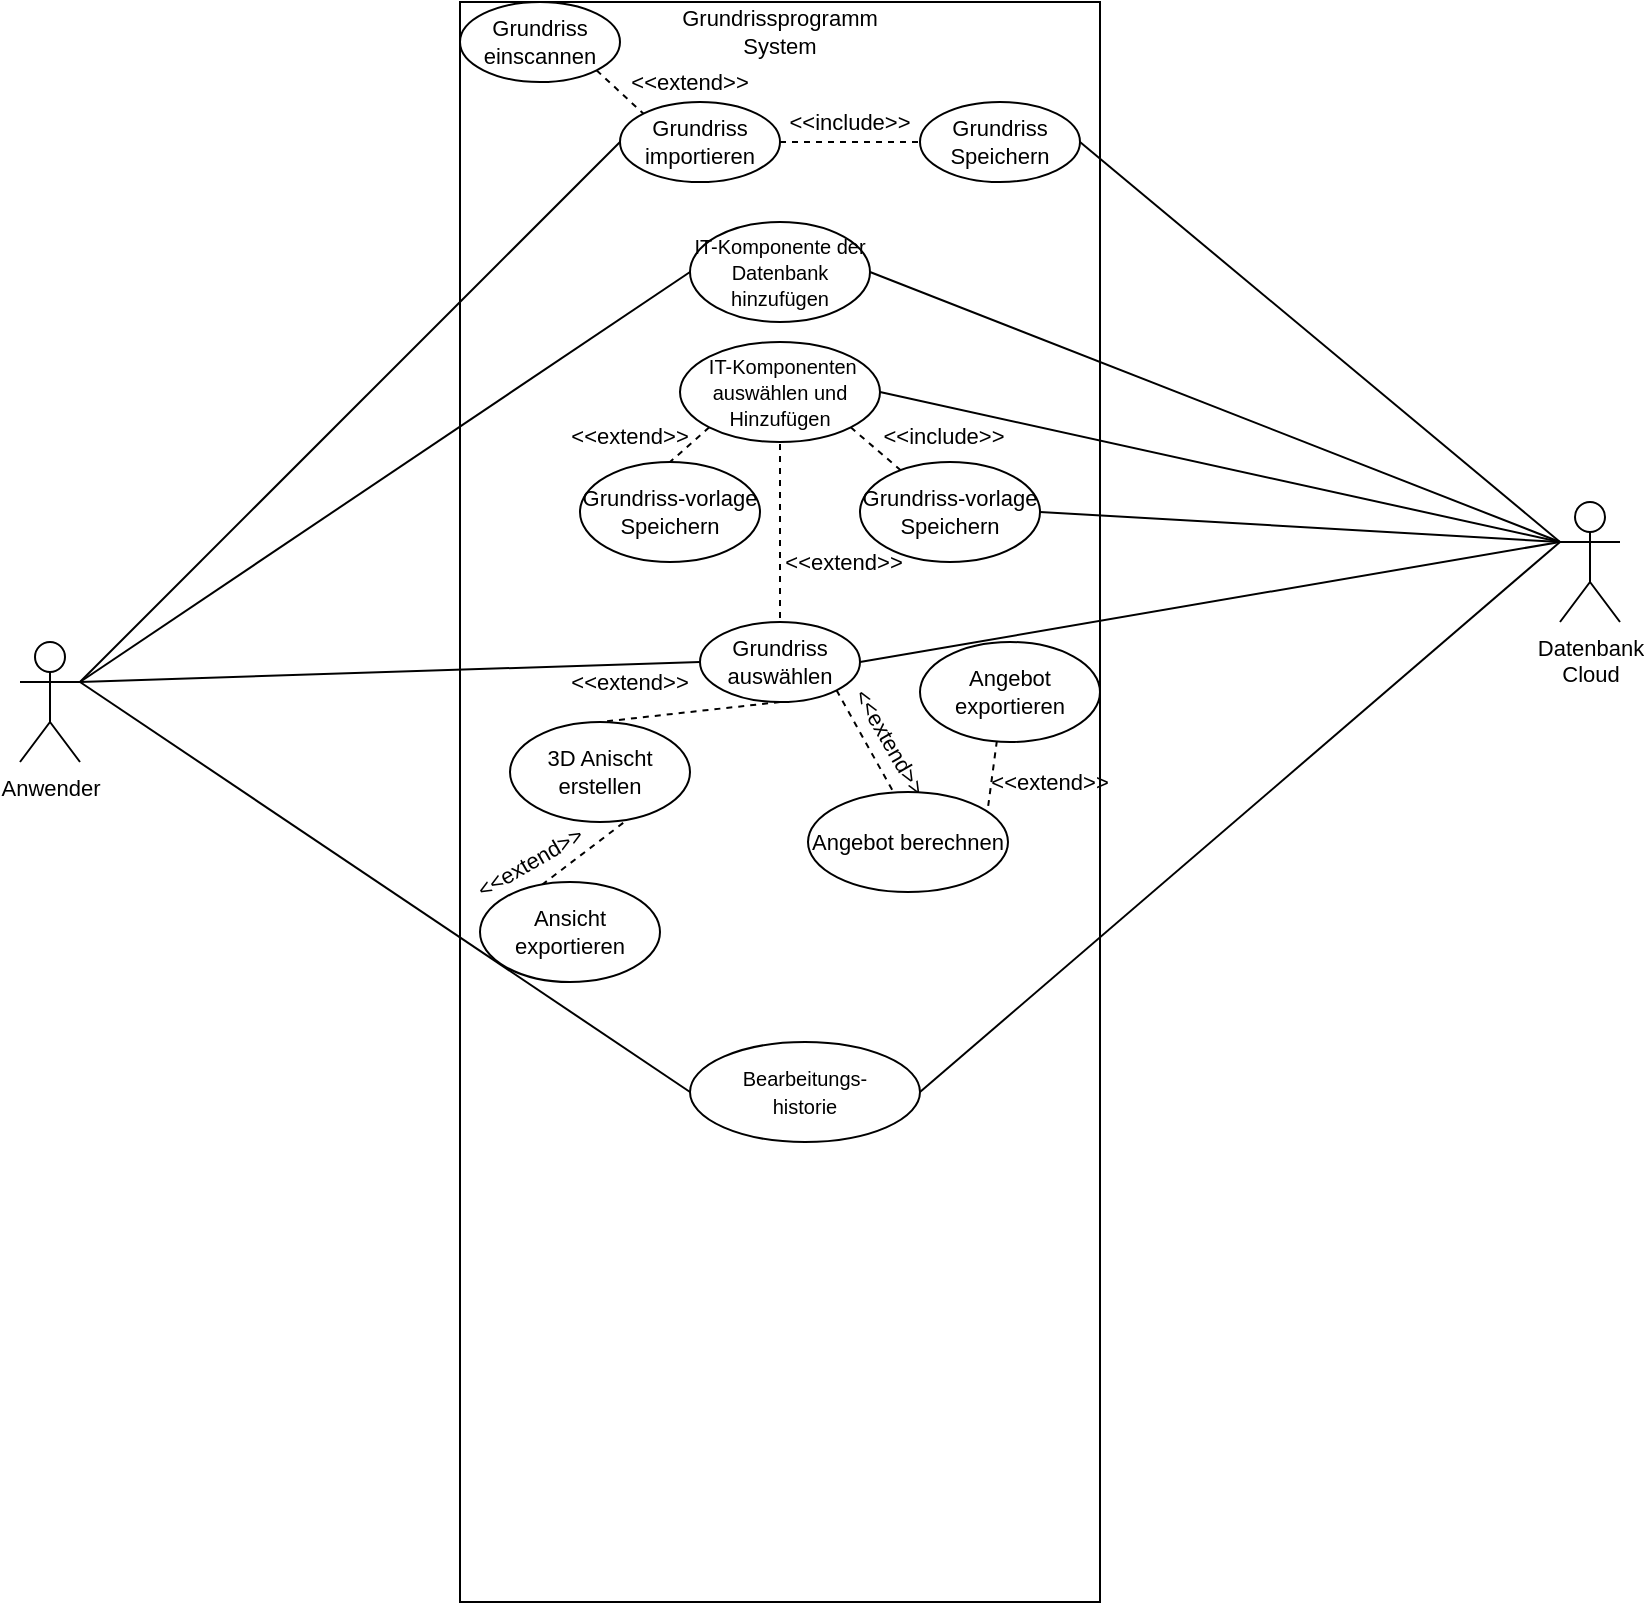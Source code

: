 <mxfile version="20.3.7" type="device"><diagram id="wTgCsYYhqc09xOb9kt58" name="Seite-1"><mxGraphModel dx="1422" dy="791" grid="1" gridSize="10" guides="1" tooltips="1" connect="1" arrows="1" fold="1" page="1" pageScale="1" pageWidth="827" pageHeight="1169" math="0" shadow="0"><root><mxCell id="0"/><mxCell id="1" parent="0"/><mxCell id="bGFiEyRxaizp5B6XXYWN-1" value="" style="rounded=0;whiteSpace=wrap;html=1;fontSize=11;" vertex="1" parent="1"><mxGeometry x="240" y="120" width="320" height="800" as="geometry"/></mxCell><mxCell id="bGFiEyRxaizp5B6XXYWN-2" value="Grundrissprogramm System" style="text;html=1;strokeColor=none;fillColor=none;align=center;verticalAlign=middle;whiteSpace=wrap;rounded=0;fontSize=11;" vertex="1" parent="1"><mxGeometry x="370" y="120" width="60" height="30" as="geometry"/></mxCell><mxCell id="bGFiEyRxaizp5B6XXYWN-6" style="rounded=0;orthogonalLoop=1;jettySize=auto;html=1;exitX=1;exitY=0.333;exitDx=0;exitDy=0;exitPerimeter=0;entryX=0;entryY=0.5;entryDx=0;entryDy=0;endArrow=none;endFill=0;fontSize=11;" edge="1" parent="1" source="bGFiEyRxaizp5B6XXYWN-3" target="bGFiEyRxaizp5B6XXYWN-5"><mxGeometry relative="1" as="geometry"/></mxCell><mxCell id="bGFiEyRxaizp5B6XXYWN-18" style="edgeStyle=none;rounded=0;orthogonalLoop=1;jettySize=auto;html=1;exitX=1;exitY=0.333;exitDx=0;exitDy=0;exitPerimeter=0;entryX=0;entryY=0.5;entryDx=0;entryDy=0;fontSize=11;endArrow=none;endFill=0;" edge="1" parent="1" source="bGFiEyRxaizp5B6XXYWN-3" target="bGFiEyRxaizp5B6XXYWN-17"><mxGeometry relative="1" as="geometry"/></mxCell><mxCell id="bGFiEyRxaizp5B6XXYWN-30" style="edgeStyle=none;rounded=0;orthogonalLoop=1;jettySize=auto;html=1;exitX=1;exitY=0.333;exitDx=0;exitDy=0;exitPerimeter=0;entryX=0;entryY=0.5;entryDx=0;entryDy=0;fontSize=10;endArrow=none;endFill=0;" edge="1" parent="1" source="bGFiEyRxaizp5B6XXYWN-3" target="bGFiEyRxaizp5B6XXYWN-29"><mxGeometry relative="1" as="geometry"/></mxCell><mxCell id="bGFiEyRxaizp5B6XXYWN-53" style="edgeStyle=none;rounded=0;orthogonalLoop=1;jettySize=auto;html=1;exitX=1;exitY=0.333;exitDx=0;exitDy=0;exitPerimeter=0;entryX=0;entryY=0.5;entryDx=0;entryDy=0;fontSize=10;endArrow=none;endFill=0;" edge="1" parent="1" source="bGFiEyRxaizp5B6XXYWN-3" target="bGFiEyRxaizp5B6XXYWN-52"><mxGeometry relative="1" as="geometry"/></mxCell><mxCell id="bGFiEyRxaizp5B6XXYWN-3" value="Anwender" style="shape=umlActor;verticalLabelPosition=bottom;verticalAlign=top;html=1;outlineConnect=0;fontSize=11;" vertex="1" parent="1"><mxGeometry x="20" y="440" width="30" height="60" as="geometry"/></mxCell><mxCell id="bGFiEyRxaizp5B6XXYWN-22" style="edgeStyle=none;rounded=0;orthogonalLoop=1;jettySize=auto;html=1;exitX=0;exitY=0.333;exitDx=0;exitDy=0;exitPerimeter=0;entryX=1;entryY=0.5;entryDx=0;entryDy=0;fontSize=10;endArrow=none;endFill=0;" edge="1" parent="1" source="bGFiEyRxaizp5B6XXYWN-4" target="bGFiEyRxaizp5B6XXYWN-20"><mxGeometry relative="1" as="geometry"/></mxCell><mxCell id="bGFiEyRxaizp5B6XXYWN-4" value="&lt;div&gt;Datenbank&lt;/div&gt;&lt;div&gt;Cloud&lt;br&gt;&lt;/div&gt;" style="shape=umlActor;verticalLabelPosition=bottom;verticalAlign=top;html=1;outlineConnect=0;fontSize=11;" vertex="1" parent="1"><mxGeometry x="790" y="370" width="30" height="60" as="geometry"/></mxCell><mxCell id="bGFiEyRxaizp5B6XXYWN-9" style="edgeStyle=none;rounded=0;orthogonalLoop=1;jettySize=auto;html=1;exitX=1;exitY=0.5;exitDx=0;exitDy=0;entryX=0;entryY=0.5;entryDx=0;entryDy=0;endArrow=none;endFill=0;dashed=1;fontSize=11;" edge="1" parent="1" source="bGFiEyRxaizp5B6XXYWN-5" target="bGFiEyRxaizp5B6XXYWN-8"><mxGeometry relative="1" as="geometry"/></mxCell><mxCell id="bGFiEyRxaizp5B6XXYWN-5" value="Grundriss importieren" style="ellipse;whiteSpace=wrap;html=1;fontSize=11;" vertex="1" parent="1"><mxGeometry x="320" y="170" width="80" height="40" as="geometry"/></mxCell><mxCell id="bGFiEyRxaizp5B6XXYWN-10" style="edgeStyle=none;rounded=0;orthogonalLoop=1;jettySize=auto;html=1;exitX=1;exitY=0.5;exitDx=0;exitDy=0;entryX=0;entryY=0.333;entryDx=0;entryDy=0;entryPerimeter=0;endArrow=none;endFill=0;fontSize=11;" edge="1" parent="1" source="bGFiEyRxaizp5B6XXYWN-8" target="bGFiEyRxaizp5B6XXYWN-4"><mxGeometry relative="1" as="geometry"/></mxCell><mxCell id="bGFiEyRxaizp5B6XXYWN-8" value="Grundriss Speichern" style="ellipse;whiteSpace=wrap;html=1;fontSize=11;" vertex="1" parent="1"><mxGeometry x="470" y="170" width="80" height="40" as="geometry"/></mxCell><mxCell id="bGFiEyRxaizp5B6XXYWN-11" value="&amp;lt;&amp;lt;include&amp;gt;&amp;gt;" style="text;html=1;strokeColor=none;fillColor=none;align=center;verticalAlign=middle;whiteSpace=wrap;rounded=0;fontSize=11;" vertex="1" parent="1"><mxGeometry x="410" y="170" width="50" height="20" as="geometry"/></mxCell><mxCell id="bGFiEyRxaizp5B6XXYWN-14" style="edgeStyle=none;rounded=0;orthogonalLoop=1;jettySize=auto;html=1;exitX=1;exitY=1;exitDx=0;exitDy=0;entryX=0;entryY=0;entryDx=0;entryDy=0;dashed=1;endArrow=none;endFill=0;fontSize=11;" edge="1" parent="1" source="bGFiEyRxaizp5B6XXYWN-13" target="bGFiEyRxaizp5B6XXYWN-5"><mxGeometry relative="1" as="geometry"/></mxCell><mxCell id="bGFiEyRxaizp5B6XXYWN-13" value="Grundriss einscannen" style="ellipse;whiteSpace=wrap;html=1;fontSize=11;" vertex="1" parent="1"><mxGeometry x="240" y="120" width="80" height="40" as="geometry"/></mxCell><mxCell id="bGFiEyRxaizp5B6XXYWN-15" value="&amp;lt;&amp;lt;extend&amp;gt;&amp;gt;" style="text;html=1;strokeColor=none;fillColor=none;align=center;verticalAlign=middle;whiteSpace=wrap;rounded=0;fontSize=11;" vertex="1" parent="1"><mxGeometry x="330" y="150" width="50" height="20" as="geometry"/></mxCell><mxCell id="bGFiEyRxaizp5B6XXYWN-19" style="edgeStyle=none;rounded=0;orthogonalLoop=1;jettySize=auto;html=1;exitX=1;exitY=0.5;exitDx=0;exitDy=0;entryX=0;entryY=0.333;entryDx=0;entryDy=0;entryPerimeter=0;fontSize=11;endArrow=none;endFill=0;" edge="1" parent="1" source="bGFiEyRxaizp5B6XXYWN-17" target="bGFiEyRxaizp5B6XXYWN-4"><mxGeometry relative="1" as="geometry"/></mxCell><mxCell id="bGFiEyRxaizp5B6XXYWN-27" style="edgeStyle=none;rounded=0;orthogonalLoop=1;jettySize=auto;html=1;exitX=0.5;exitY=1;exitDx=0;exitDy=0;entryX=0.5;entryY=0;entryDx=0;entryDy=0;dashed=1;fontSize=10;endArrow=none;endFill=0;" edge="1" parent="1" source="bGFiEyRxaizp5B6XXYWN-17" target="bGFiEyRxaizp5B6XXYWN-20"><mxGeometry relative="1" as="geometry"/></mxCell><mxCell id="bGFiEyRxaizp5B6XXYWN-36" style="edgeStyle=none;rounded=0;orthogonalLoop=1;jettySize=auto;html=1;exitX=0.5;exitY=1;exitDx=0;exitDy=0;entryX=0.5;entryY=0;entryDx=0;entryDy=0;dashed=1;fontSize=10;endArrow=none;endFill=0;" edge="1" parent="1" source="bGFiEyRxaizp5B6XXYWN-17" target="bGFiEyRxaizp5B6XXYWN-35"><mxGeometry relative="1" as="geometry"/></mxCell><mxCell id="bGFiEyRxaizp5B6XXYWN-45" style="edgeStyle=none;rounded=0;orthogonalLoop=1;jettySize=auto;html=1;exitX=1;exitY=1;exitDx=0;exitDy=0;entryX=0.429;entryY=0.008;entryDx=0;entryDy=0;entryPerimeter=0;dashed=1;fontSize=10;endArrow=none;endFill=0;" edge="1" parent="1" source="bGFiEyRxaizp5B6XXYWN-17" target="bGFiEyRxaizp5B6XXYWN-41"><mxGeometry relative="1" as="geometry"/></mxCell><mxCell id="bGFiEyRxaizp5B6XXYWN-17" value="Grundriss auswählen" style="ellipse;whiteSpace=wrap;html=1;fontSize=11;" vertex="1" parent="1"><mxGeometry x="360" y="430" width="80" height="40" as="geometry"/></mxCell><mxCell id="bGFiEyRxaizp5B6XXYWN-24" style="edgeStyle=none;rounded=0;orthogonalLoop=1;jettySize=auto;html=1;exitX=1;exitY=1;exitDx=0;exitDy=0;fontSize=10;endArrow=none;endFill=0;dashed=1;" edge="1" parent="1" source="bGFiEyRxaizp5B6XXYWN-20" target="bGFiEyRxaizp5B6XXYWN-21"><mxGeometry relative="1" as="geometry"/></mxCell><mxCell id="bGFiEyRxaizp5B6XXYWN-33" style="edgeStyle=none;rounded=0;orthogonalLoop=1;jettySize=auto;html=1;exitX=0;exitY=1;exitDx=0;exitDy=0;entryX=0.5;entryY=0;entryDx=0;entryDy=0;fontSize=10;endArrow=none;endFill=0;dashed=1;" edge="1" parent="1" source="bGFiEyRxaizp5B6XXYWN-20" target="bGFiEyRxaizp5B6XXYWN-32"><mxGeometry relative="1" as="geometry"/></mxCell><mxCell id="bGFiEyRxaizp5B6XXYWN-20" value="&lt;font style=&quot;font-size: 10px;&quot;&gt;&amp;nbsp;IT-Komponenten auswählen und Hinzufügen&lt;br&gt;&lt;/font&gt;" style="ellipse;whiteSpace=wrap;html=1;fontSize=11;" vertex="1" parent="1"><mxGeometry x="350" y="290" width="100" height="50" as="geometry"/></mxCell><mxCell id="bGFiEyRxaizp5B6XXYWN-25" style="edgeStyle=none;rounded=0;orthogonalLoop=1;jettySize=auto;html=1;exitX=1;exitY=0.5;exitDx=0;exitDy=0;entryX=0;entryY=0.333;entryDx=0;entryDy=0;entryPerimeter=0;fontSize=10;endArrow=none;endFill=0;" edge="1" parent="1" source="bGFiEyRxaizp5B6XXYWN-21" target="bGFiEyRxaizp5B6XXYWN-4"><mxGeometry relative="1" as="geometry"/></mxCell><mxCell id="bGFiEyRxaizp5B6XXYWN-21" value="Grundriss-vorlage Speichern" style="ellipse;whiteSpace=wrap;html=1;fontSize=11;" vertex="1" parent="1"><mxGeometry x="440" y="350" width="90" height="50" as="geometry"/></mxCell><mxCell id="bGFiEyRxaizp5B6XXYWN-26" value="&amp;lt;&amp;lt;extend&amp;gt;&amp;gt;" style="text;html=1;strokeColor=none;fillColor=none;align=center;verticalAlign=middle;whiteSpace=wrap;rounded=0;fontSize=11;" vertex="1" parent="1"><mxGeometry x="407" y="390" width="50" height="20" as="geometry"/></mxCell><mxCell id="bGFiEyRxaizp5B6XXYWN-28" value="&amp;lt;&amp;lt;include&amp;gt;&amp;gt;" style="text;html=1;strokeColor=none;fillColor=none;align=center;verticalAlign=middle;whiteSpace=wrap;rounded=0;fontSize=11;" vertex="1" parent="1"><mxGeometry x="457" y="327" width="50" height="20" as="geometry"/></mxCell><mxCell id="bGFiEyRxaizp5B6XXYWN-31" style="edgeStyle=none;rounded=0;orthogonalLoop=1;jettySize=auto;html=1;exitX=1;exitY=0.5;exitDx=0;exitDy=0;entryX=0;entryY=0.333;entryDx=0;entryDy=0;entryPerimeter=0;fontSize=10;endArrow=none;endFill=0;" edge="1" parent="1" source="bGFiEyRxaizp5B6XXYWN-29" target="bGFiEyRxaizp5B6XXYWN-4"><mxGeometry relative="1" as="geometry"/></mxCell><mxCell id="bGFiEyRxaizp5B6XXYWN-29" value="&lt;font style=&quot;font-size: 10px;&quot;&gt;IT-Komponente der Datenbank hinzufügen&lt;br&gt;&lt;/font&gt;" style="ellipse;whiteSpace=wrap;html=1;fontSize=11;" vertex="1" parent="1"><mxGeometry x="355" y="230" width="90" height="50" as="geometry"/></mxCell><mxCell id="bGFiEyRxaizp5B6XXYWN-32" value="Grundriss-vorlage Speichern" style="ellipse;whiteSpace=wrap;html=1;fontSize=11;" vertex="1" parent="1"><mxGeometry x="300" y="350" width="90" height="50" as="geometry"/></mxCell><mxCell id="bGFiEyRxaizp5B6XXYWN-34" value="&amp;lt;&amp;lt;extend&amp;gt;&amp;gt;" style="text;html=1;strokeColor=none;fillColor=none;align=center;verticalAlign=middle;whiteSpace=wrap;rounded=0;fontSize=11;" vertex="1" parent="1"><mxGeometry x="300" y="327" width="50" height="20" as="geometry"/></mxCell><mxCell id="bGFiEyRxaizp5B6XXYWN-39" style="edgeStyle=none;rounded=0;orthogonalLoop=1;jettySize=auto;html=1;exitX=1;exitY=0.5;exitDx=0;exitDy=0;entryX=0;entryY=0.5;entryDx=0;entryDy=0;dashed=1;fontSize=10;endArrow=none;endFill=0;" edge="1" parent="1" source="bGFiEyRxaizp5B6XXYWN-35" target="bGFiEyRxaizp5B6XXYWN-38"><mxGeometry relative="1" as="geometry"/></mxCell><mxCell id="bGFiEyRxaizp5B6XXYWN-35" value="3D Anischt erstellen" style="ellipse;whiteSpace=wrap;html=1;fontSize=11;" vertex="1" parent="1"><mxGeometry x="265" y="480" width="90" height="50" as="geometry"/></mxCell><mxCell id="bGFiEyRxaizp5B6XXYWN-37" value="&amp;lt;&amp;lt;extend&amp;gt;&amp;gt;" style="text;html=1;strokeColor=none;fillColor=none;align=center;verticalAlign=middle;whiteSpace=wrap;rounded=0;fontSize=11;" vertex="1" parent="1"><mxGeometry x="300" y="450" width="50" height="20" as="geometry"/></mxCell><mxCell id="bGFiEyRxaizp5B6XXYWN-38" value="Ansicht exportieren" style="ellipse;whiteSpace=wrap;html=1;fontSize=11;" vertex="1" parent="1"><mxGeometry x="250" y="560" width="90" height="50" as="geometry"/></mxCell><mxCell id="bGFiEyRxaizp5B6XXYWN-40" value="&amp;lt;&amp;lt;extend&amp;gt;&amp;gt;" style="text;html=1;strokeColor=none;fillColor=none;align=center;verticalAlign=middle;whiteSpace=wrap;rounded=0;fontSize=11;rotation=-30;" vertex="1" parent="1"><mxGeometry x="250" y="540" width="50" height="20" as="geometry"/></mxCell><mxCell id="bGFiEyRxaizp5B6XXYWN-49" style="edgeStyle=none;rounded=0;orthogonalLoop=1;jettySize=auto;html=1;exitX=1;exitY=1;exitDx=0;exitDy=0;entryX=0.5;entryY=0;entryDx=0;entryDy=0;dashed=1;fontSize=10;endArrow=none;endFill=0;" edge="1" parent="1" source="bGFiEyRxaizp5B6XXYWN-41" target="bGFiEyRxaizp5B6XXYWN-48"><mxGeometry relative="1" as="geometry"/></mxCell><mxCell id="bGFiEyRxaizp5B6XXYWN-41" value="Angebot berechnen" style="ellipse;whiteSpace=wrap;html=1;fontSize=11;" vertex="1" parent="1"><mxGeometry x="414" y="515" width="100" height="50" as="geometry"/></mxCell><mxCell id="bGFiEyRxaizp5B6XXYWN-46" value="&amp;lt;&amp;lt;extend&amp;gt;&amp;gt;" style="text;html=1;strokeColor=none;fillColor=none;align=center;verticalAlign=middle;whiteSpace=wrap;rounded=0;fontSize=11;rotation=60;" vertex="1" parent="1"><mxGeometry x="430" y="480" width="50" height="20" as="geometry"/></mxCell><mxCell id="bGFiEyRxaizp5B6XXYWN-48" value="&lt;div&gt;Angebot&lt;br&gt;&lt;/div&gt;&lt;div&gt;exportieren&lt;/div&gt;" style="ellipse;whiteSpace=wrap;html=1;fontSize=11;" vertex="1" parent="1"><mxGeometry x="470" y="440" width="90" height="50" as="geometry"/></mxCell><mxCell id="bGFiEyRxaizp5B6XXYWN-50" value="&amp;lt;&amp;lt;extend&amp;gt;&amp;gt;" style="text;html=1;strokeColor=none;fillColor=none;align=center;verticalAlign=middle;whiteSpace=wrap;rounded=0;fontSize=11;rotation=0;" vertex="1" parent="1"><mxGeometry x="510" y="500" width="50" height="20" as="geometry"/></mxCell><mxCell id="bGFiEyRxaizp5B6XXYWN-54" style="edgeStyle=none;rounded=0;orthogonalLoop=1;jettySize=auto;html=1;exitX=1;exitY=0.5;exitDx=0;exitDy=0;entryX=0;entryY=0.333;entryDx=0;entryDy=0;entryPerimeter=0;fontSize=10;endArrow=none;endFill=0;" edge="1" parent="1" source="bGFiEyRxaizp5B6XXYWN-52" target="bGFiEyRxaizp5B6XXYWN-4"><mxGeometry relative="1" as="geometry"/></mxCell><mxCell id="bGFiEyRxaizp5B6XXYWN-52" value="&lt;div&gt;&lt;font style=&quot;font-size: 10px;&quot;&gt;Bearbeitungs-&lt;/font&gt;&lt;/div&gt;&lt;div&gt;&lt;font style=&quot;font-size: 10px;&quot;&gt;historie&lt;/font&gt;&lt;/div&gt;" style="ellipse;whiteSpace=wrap;html=1;fontSize=11;" vertex="1" parent="1"><mxGeometry x="355" y="640" width="115" height="50" as="geometry"/></mxCell></root></mxGraphModel></diagram></mxfile>